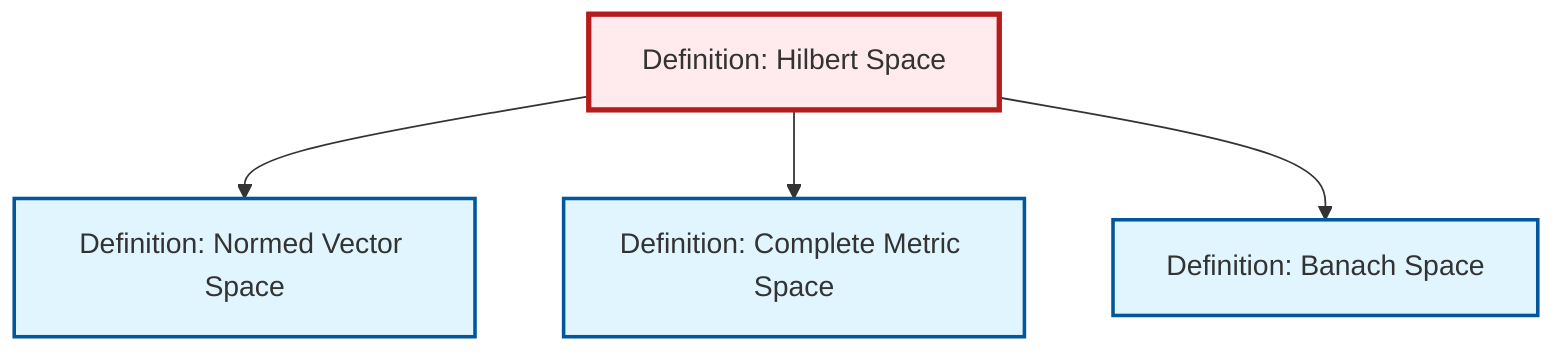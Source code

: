 graph TD
    classDef definition fill:#e1f5fe,stroke:#01579b,stroke-width:2px
    classDef theorem fill:#f3e5f5,stroke:#4a148c,stroke-width:2px
    classDef axiom fill:#fff3e0,stroke:#e65100,stroke-width:2px
    classDef example fill:#e8f5e9,stroke:#1b5e20,stroke-width:2px
    classDef current fill:#ffebee,stroke:#b71c1c,stroke-width:3px
    def-complete-metric-space["Definition: Complete Metric Space"]:::definition
    def-hilbert-space["Definition: Hilbert Space"]:::definition
    def-banach-space["Definition: Banach Space"]:::definition
    def-normed-vector-space["Definition: Normed Vector Space"]:::definition
    def-hilbert-space --> def-normed-vector-space
    def-hilbert-space --> def-complete-metric-space
    def-hilbert-space --> def-banach-space
    class def-hilbert-space current